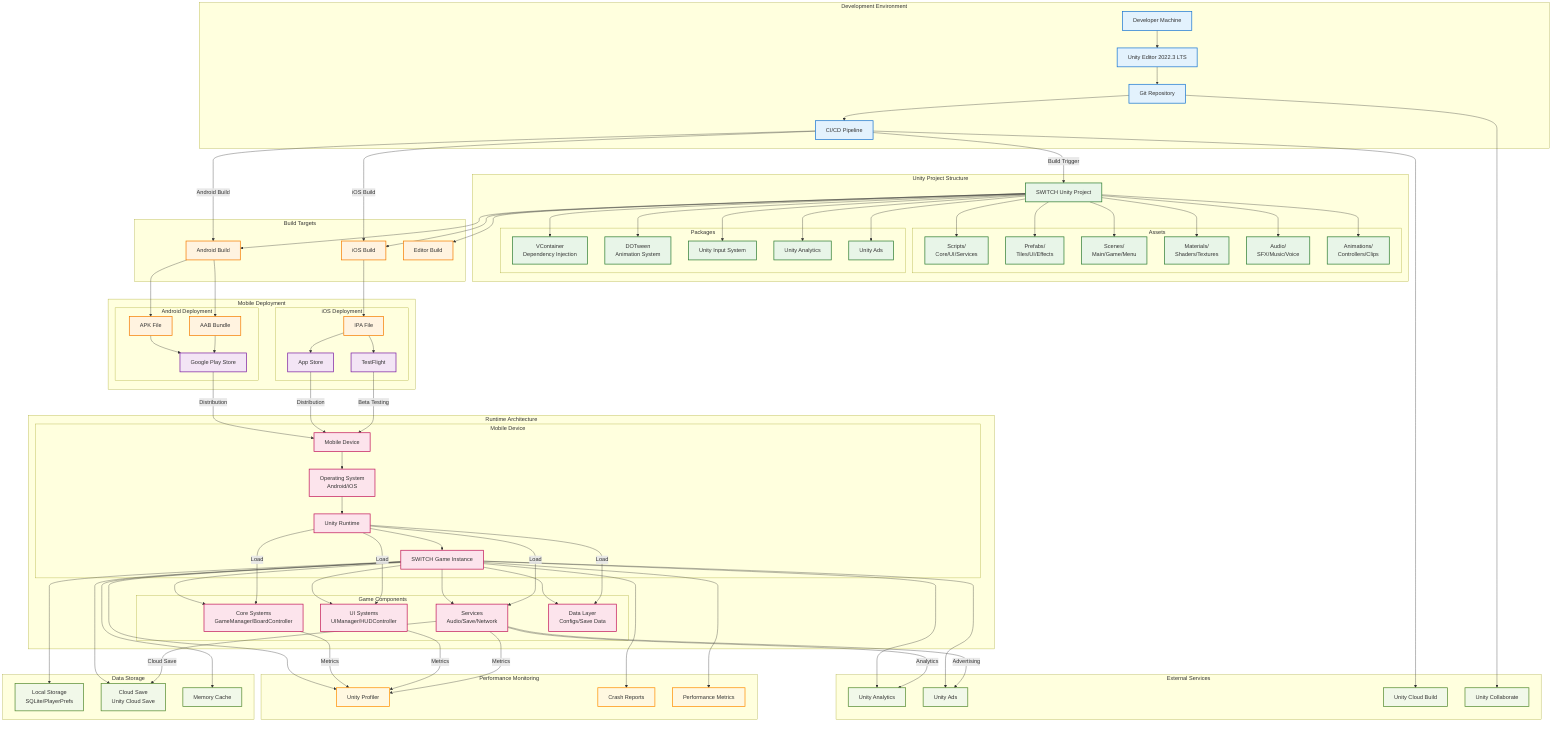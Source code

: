 graph TB
    subgraph "Development Environment"
        DEV[Developer Machine]
        UNITY[Unity Editor 2022.3 LTS]
        GIT[Git Repository]
        CI[CI/CD Pipeline]
        
        DEV --> UNITY
        UNITY --> GIT
        GIT --> CI
    end
    
    subgraph "Unity Project Structure"
        PROJECT[SWITCH Unity Project]
        
        subgraph "Assets"
            SCRIPTS[Scripts/<br/>Core/UI/Services]
            PREFABS[Prefabs/<br/>Tiles/UI/Effects]
            SCENES[Scenes/<br/>Main/Game/Menu]
            MATERIALS[Materials/<br/>Shaders/Textures]
            AUDIO[Audio/<br/>SFX/Music/Voice]
            ANIMATIONS[Animations/<br/>Controllers/Clips]
        end
        
        subgraph "Packages"
            VCONTAINER[VContainer<br/>Dependency Injection]
            DOTWEEN[DOTween<br/>Animation System]
            UNITY_INPUT[Unity Input System]
            UNITY_ANALYTICS[Unity Analytics]
            UNITY_ADS[Unity Ads]
        end
        
        PROJECT --> SCRIPTS
        PROJECT --> PREFABS
        PROJECT --> SCENES
        PROJECT --> MATERIALS
        PROJECT --> AUDIO
        PROJECT --> ANIMATIONS
        PROJECT --> VCONTAINER
        PROJECT --> DOTWEEN
        PROJECT --> UNITY_INPUT
        PROJECT --> UNITY_ANALYTICS
        PROJECT --> UNITY_ADS
    end
    
    subgraph "Build Targets"
        ANDROID[Android Build]
        IOS[iOS Build]
        EDITOR[Editor Build]
        
        PROJECT --> ANDROID
        PROJECT --> IOS
        PROJECT --> EDITOR
    end
    
    subgraph "Mobile Deployment"
        subgraph "Android Deployment"
            ANDROID_APK[APK File]
            ANDROID_AAB[AAB Bundle]
            GOOGLE_PLAY[Google Play Store]
            
            ANDROID --> ANDROID_APK
            ANDROID --> ANDROID_AAB
            ANDROID_APK --> GOOGLE_PLAY
            ANDROID_AAB --> GOOGLE_PLAY
        end
        
        subgraph "iOS Deployment"
            IOS_IPA[IPA File]
            APP_STORE[App Store]
            TESTFLIGHT[TestFlight]
            
            IOS --> IOS_IPA
            IOS_IPA --> APP_STORE
            IOS_IPA --> TESTFLIGHT
        end
    end
    
    subgraph "Runtime Architecture"
        subgraph "Mobile Device"
            DEVICE[Mobile Device]
            OS[Operating System<br/>Android/iOS]
            RUNTIME[Unity Runtime]
            GAME[SWITCH Game Instance]
            
            DEVICE --> OS
            OS --> RUNTIME
            RUNTIME --> GAME
        end
        
        subgraph "Game Components"
            CORE[Core Systems<br/>GameManager/BoardController]
            UI[UI Systems<br/>UIManager/HUDController]
            SERVICES[Services<br/>Audio/Save/Network]
            DATA[Data Layer<br/>Configs/Save Data]
            
            GAME --> CORE
            GAME --> UI
            GAME --> SERVICES
            GAME --> DATA
        end
    end
    
    subgraph "External Services"
        ANALYTICS[Unity Analytics]
        ADS[Unity Ads]
        CLOUD[Unity Cloud Build]
        COLLAB[Unity Collaborate]
        
        GAME --> ANALYTICS
        GAME --> ADS
        CI --> CLOUD
        GIT --> COLLAB
    end
    
    subgraph "Performance Monitoring"
        PROFILER[Unity Profiler]
        CRASH_REPORTS[Crash Reports]
        PERFORMANCE[Performance Metrics]
        
        GAME --> PROFILER
        GAME --> CRASH_REPORTS
        GAME --> PERFORMANCE
    end
    
    subgraph "Data Storage"
        LOCAL_STORAGE[Local Storage<br/>SQLite/PlayerPrefs]
        CLOUD_SAVE[Cloud Save<br/>Unity Cloud Save]
        CACHE[Memory Cache]
        
        GAME --> LOCAL_STORAGE
        GAME --> CLOUD_SAVE
        GAME --> CACHE
    end
    
    %% Build Pipeline
    CI -->|Build Trigger| PROJECT
    CI -->|Android Build| ANDROID
    CI -->|iOS Build| IOS
    
    %% Deployment Pipeline
    GOOGLE_PLAY -->|Distribution| DEVICE
    APP_STORE -->|Distribution| DEVICE
    TESTFLIGHT -->|Beta Testing| DEVICE
    
    %% Runtime Dependencies
    RUNTIME -->|Load| CORE
    RUNTIME -->|Load| UI
    RUNTIME -->|Load| SERVICES
    RUNTIME -->|Load| DATA
    
    %% External Integrations
    SERVICES -->|Analytics| ANALYTICS
    SERVICES -->|Advertising| ADS
    SERVICES -->|Cloud Save| CLOUD_SAVE
    
    %% Performance Monitoring
    CORE -->|Metrics| PROFILER
    UI -->|Metrics| PROFILER
    SERVICES -->|Metrics| PROFILER
    
    %% Styling
    classDef development fill:#e3f2fd,stroke:#1976d2,stroke-width:2px
    classDef unity fill:#e8f5e8,stroke:#2e7d32,stroke-width:2px
    classDef build fill:#fff3e0,stroke:#f57c00,stroke-width:2px
    classDef deployment fill:#f3e5f5,stroke:#7b1fa2,stroke-width:2px
    classDef runtime fill:#fce4ec,stroke:#c2185b,stroke-width:2px
    classDef external fill:#f1f8e9,stroke:#558b2f,stroke-width:2px
    classDef monitoring fill:#fff8e1,stroke:#ff8f00,stroke-width:2px
    
    class DEV,UNITY,GIT,CI development
    class PROJECT,SCRIPTS,PREFABS,SCENES,MATERIALS,AUDIO,ANIMATIONS,VCONTAINER,DOTWEEN,UNITY_INPUT,UNITY_ANALYTICS,UNITY_ADS unity
    class ANDROID,IOS,EDITOR,ANDROID_APK,ANDROID_AAB,IOS_IPA build
    class GOOGLE_PLAY,APP_STORE,TESTFLIGHT deployment
    class DEVICE,OS,RUNTIME,GAME,CORE,UI,SERVICES,DATA runtime
    class ANALYTICS,ADS,CLOUD,COLLAB,LOCAL_STORAGE,CLOUD_SAVE,CACHE external
    class PROFILER,CRASH_REPORTS,PERFORMANCE monitoring